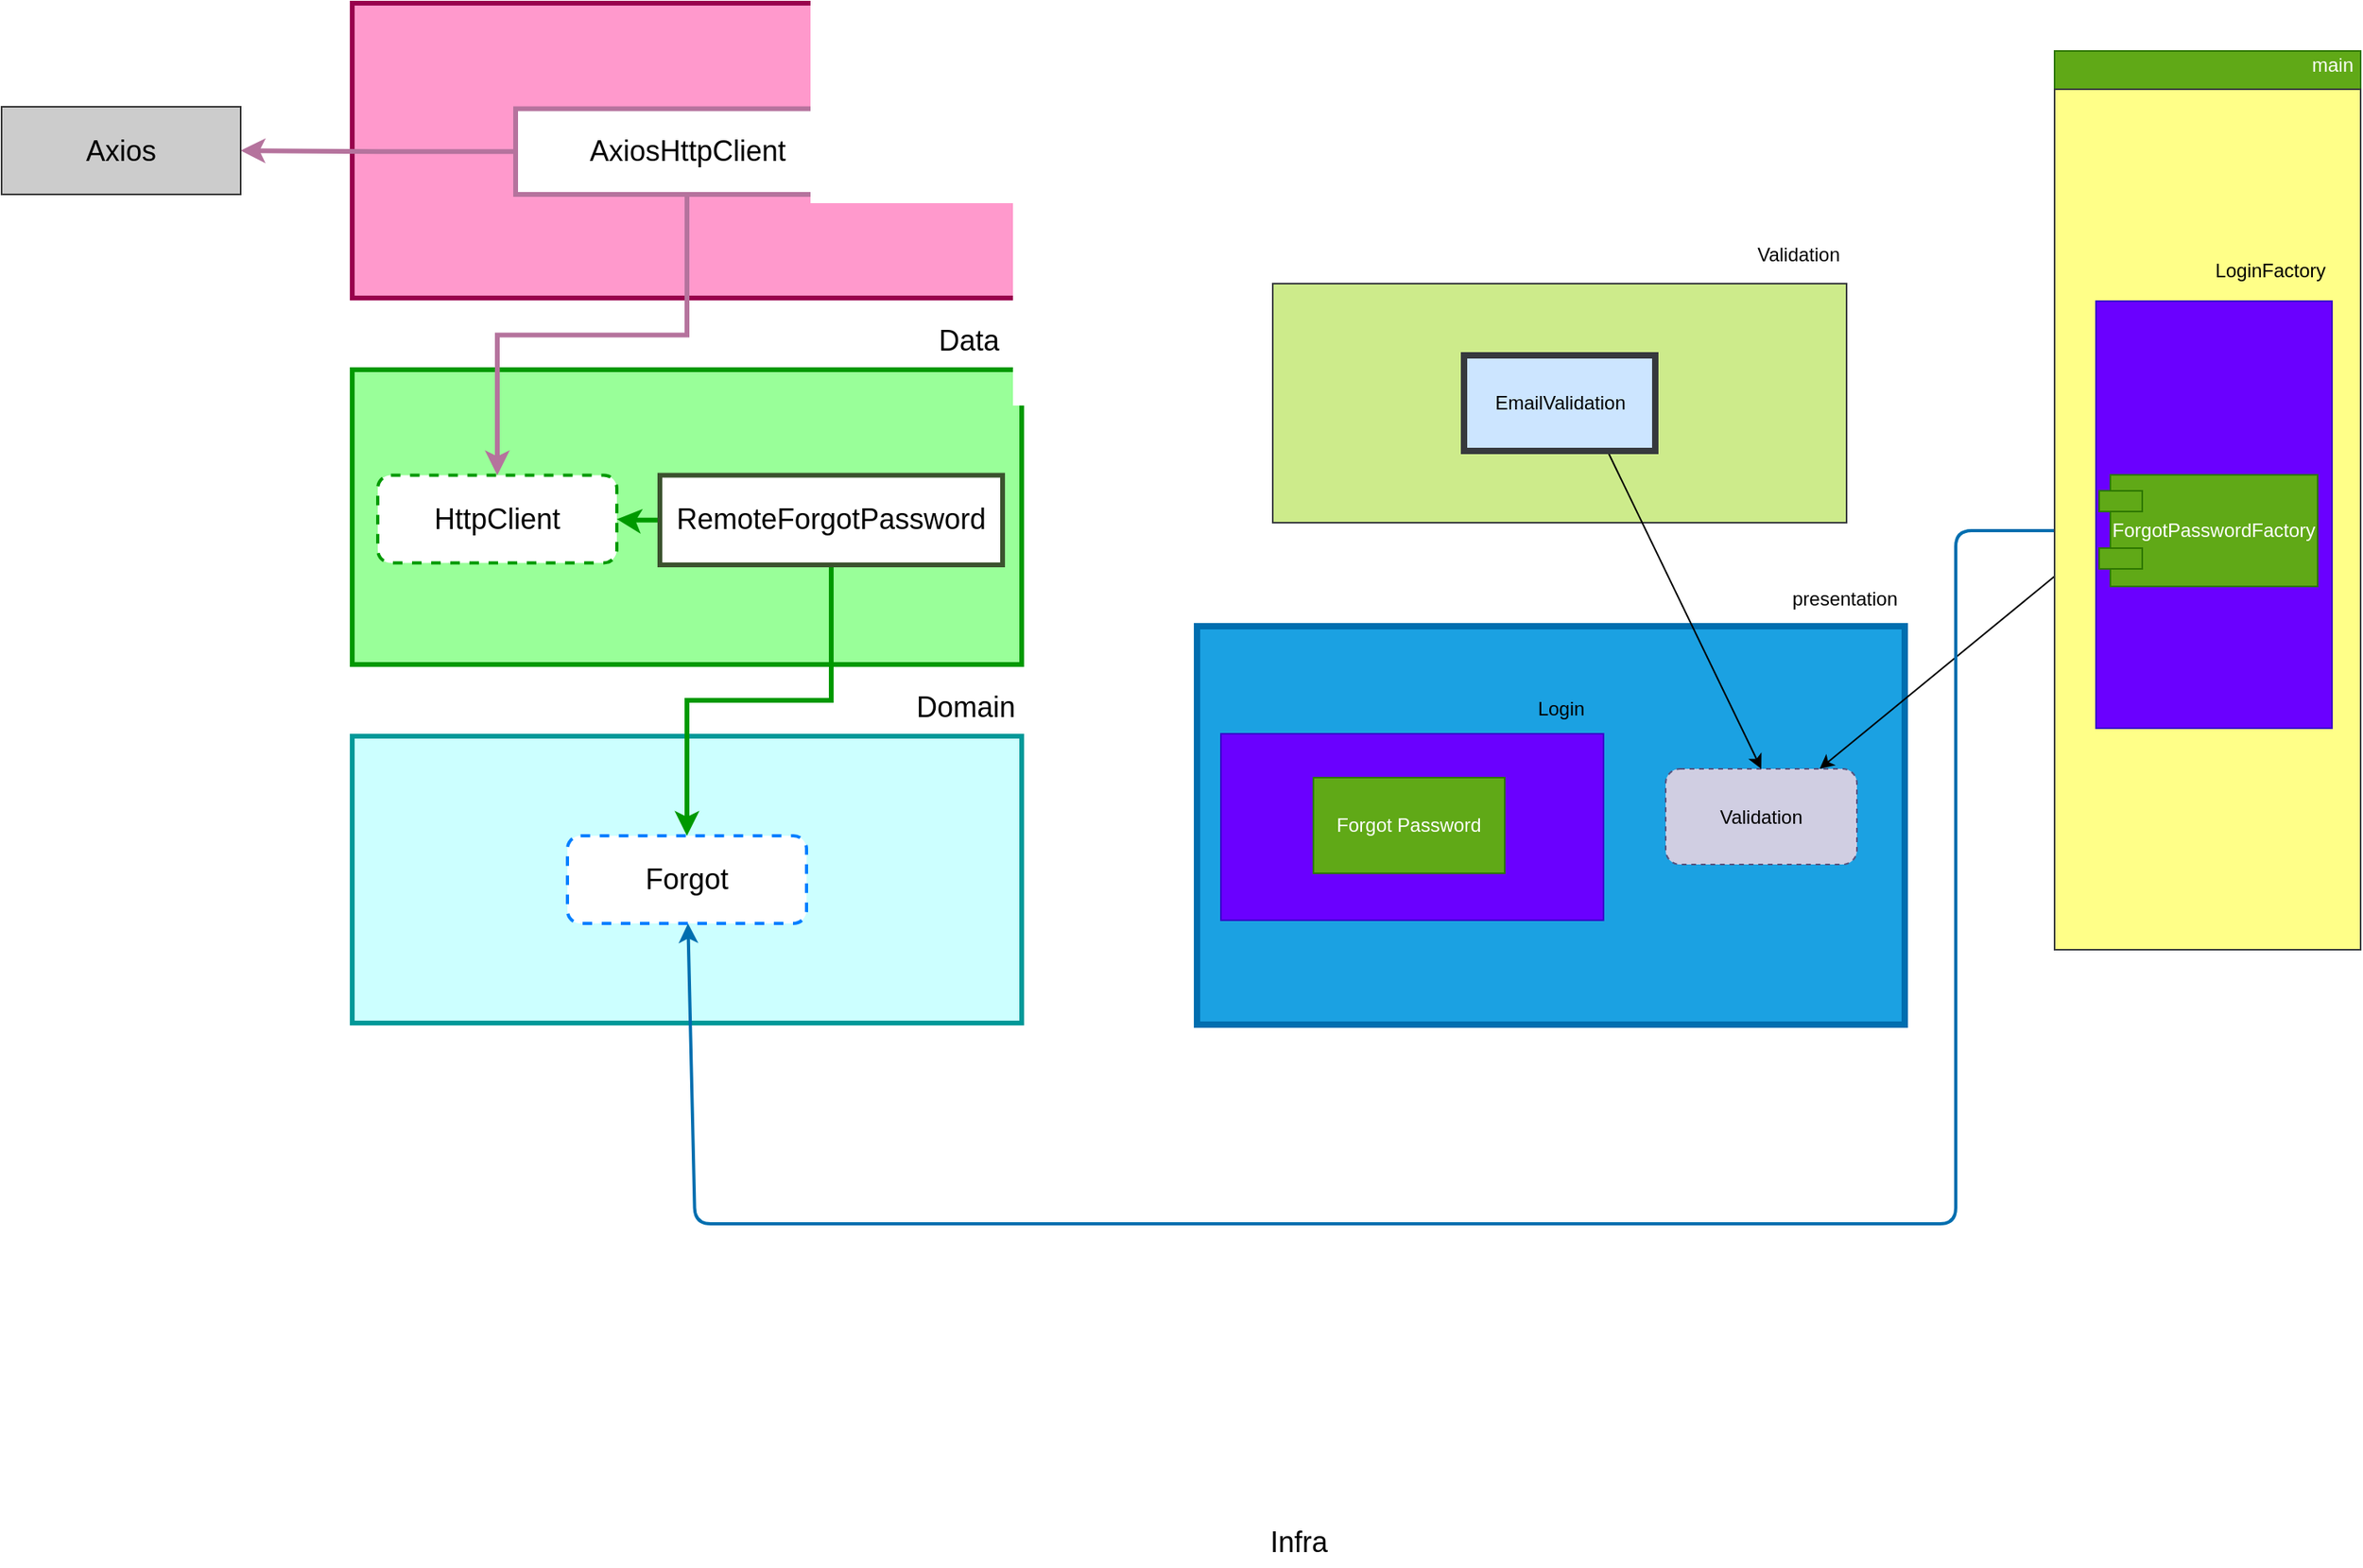 <mxfile>
    <diagram id="4MKmfktMwuYXlTs8W7bY" name="Page-1">
        <mxGraphModel dx="2337" dy="1617" grid="0" gridSize="10" guides="1" tooltips="1" connect="1" arrows="1" fold="1" page="0" pageScale="1" pageWidth="827" pageHeight="1169" math="0" shadow="0">
            <root>
                <mxCell id="0"/>
                <mxCell id="1" parent="0"/>
                <mxCell id="19" value="" style="rounded=0;whiteSpace=wrap;html=1;fillColor=#CCFFFF;strokeColor=#009999;strokeWidth=3;fontSize=18;" parent="1" vertex="1">
                    <mxGeometry x="-423" y="-206" width="420" height="180" as="geometry"/>
                </mxCell>
                <mxCell id="5" value="" style="whiteSpace=wrap;html=1;fillColor=#1ba1e2;fontColor=#ffffff;strokeColor=#006EAF;strokeWidth=4;" parent="1" vertex="1">
                    <mxGeometry x="107" y="-275" width="444" height="250" as="geometry"/>
                </mxCell>
                <mxCell id="2" value="" style="rounded=0;whiteSpace=wrap;html=1;fillColor=#6a00ff;fontColor=#ffffff;strokeColor=#3700CC;" parent="1" vertex="1">
                    <mxGeometry x="122" y="-207.5" width="240" height="117" as="geometry"/>
                </mxCell>
                <mxCell id="3" value="Login&lt;br&gt;" style="text;html=1;align=center;verticalAlign=middle;resizable=0;points=[];autosize=1;strokeColor=none;fillColor=none;" parent="1" vertex="1">
                    <mxGeometry x="315" y="-232" width="39" height="18" as="geometry"/>
                </mxCell>
                <mxCell id="14" style="edgeStyle=none;html=1;exitX=0;exitY=0.5;exitDx=0;exitDy=0;fontColor=#000000;" parent="1" source="17" target="11" edge="1">
                    <mxGeometry relative="1" as="geometry"/>
                </mxCell>
                <mxCell id="35" style="edgeStyle=none;html=1;exitX=0;exitY=0.5;exitDx=0;exitDy=0;fontColor=#000000;strokeWidth=2;fillColor=#1ba1e2;strokeColor=#006EAF;" parent="1" source="17" target="20" edge="1">
                    <mxGeometry relative="1" as="geometry">
                        <Array as="points">
                            <mxPoint x="583" y="-335"/>
                            <mxPoint x="583" y="100"/>
                            <mxPoint x="-208" y="100"/>
                        </Array>
                    </mxGeometry>
                </mxCell>
                <mxCell id="4" value="Forgot Password" style="rounded=0;whiteSpace=wrap;html=1;fillColor=#60a917;fontColor=#ffffff;strokeColor=#2D7600;shadow=0;glass=0;" parent="1" vertex="1">
                    <mxGeometry x="180" y="-180" width="120" height="60" as="geometry"/>
                </mxCell>
                <mxCell id="6" value="presentation" style="text;html=1;align=center;verticalAlign=middle;resizable=0;points=[];autosize=1;strokeColor=none;fillColor=none;" parent="1" vertex="1">
                    <mxGeometry x="475" y="-301" width="76" height="18" as="geometry"/>
                </mxCell>
                <mxCell id="9" value="" style="whiteSpace=wrap;html=1;fillColor=#cdeb8b;strokeColor=#36393d;" parent="1" vertex="1">
                    <mxGeometry x="154.5" y="-490" width="360" height="150" as="geometry"/>
                </mxCell>
                <mxCell id="10" value="Validation&lt;br&gt;" style="text;html=1;align=center;verticalAlign=middle;resizable=0;points=[];autosize=1;strokeColor=none;fillColor=none;" parent="1" vertex="1">
                    <mxGeometry x="452.5" y="-517" width="62" height="18" as="geometry"/>
                </mxCell>
                <mxCell id="11" value="&lt;font color=&quot;#000000&quot;&gt;Validation&lt;/font&gt;" style="rounded=1;whiteSpace=wrap;html=1;fillColor=#d0cee2;strokeColor=#56517e;dashed=1;" parent="1" vertex="1">
                    <mxGeometry x="401" y="-185.5" width="120" height="60" as="geometry"/>
                </mxCell>
                <mxCell id="18" value="" style="rounded=0;whiteSpace=wrap;html=1;fillColor=#99FF99;strokeColor=#009900;strokeWidth=3;fontSize=18;" parent="1" vertex="1">
                    <mxGeometry x="-423" y="-436" width="420" height="185" as="geometry"/>
                </mxCell>
                <mxCell id="20" value="&lt;font style=&quot;font-size: 18px&quot; color=&quot;#000000&quot;&gt;Forgot&lt;/font&gt;" style="rounded=1;whiteSpace=wrap;html=1;strokeColor=#007FFF;dashed=1;strokeWidth=2;fillColor=#FFFFFF;" parent="1" vertex="1">
                    <mxGeometry x="-288" y="-143.5" width="150" height="55" as="geometry"/>
                </mxCell>
                <mxCell id="21" value="Domain" style="text;html=1;strokeColor=none;fillColor=none;align=center;verticalAlign=middle;whiteSpace=wrap;rounded=0;fontSize=18;" parent="1" vertex="1">
                    <mxGeometry x="-68" y="-239" width="60" height="30" as="geometry"/>
                </mxCell>
                <mxCell id="22" style="edgeStyle=orthogonalEdgeStyle;rounded=0;orthogonalLoop=1;jettySize=auto;html=1;exitX=0.5;exitY=1;exitDx=0;exitDy=0;fontSize=18;strokeWidth=3;fillColor=#d5e8d4;strokeColor=#009900;" parent="1" source="24" target="20" edge="1">
                    <mxGeometry relative="1" as="geometry"/>
                </mxCell>
                <mxCell id="23" style="edgeStyle=orthogonalEdgeStyle;rounded=0;orthogonalLoop=1;jettySize=auto;html=1;exitX=0;exitY=0.5;exitDx=0;exitDy=0;fontSize=18;strokeColor=#009900;strokeWidth=3;" parent="1" source="24" target="26" edge="1">
                    <mxGeometry relative="1" as="geometry"/>
                </mxCell>
                <mxCell id="24" value="&lt;font style=&quot;font-size: 18px&quot; color=&quot;#000000&quot;&gt;RemoteForgotPassword&lt;/font&gt;" style="rounded=0;whiteSpace=wrap;html=1;strokeColor=#3B522E;strokeWidth=3;fillColor=#FFFFFF;" parent="1" vertex="1">
                    <mxGeometry x="-230" y="-369.75" width="215" height="56.25" as="geometry"/>
                </mxCell>
                <mxCell id="25" value="Data&lt;br&gt;" style="text;html=1;strokeColor=none;fillColor=none;align=center;verticalAlign=middle;whiteSpace=wrap;rounded=0;fontSize=18;" parent="1" vertex="1">
                    <mxGeometry x="-66" y="-469" width="60" height="30" as="geometry"/>
                </mxCell>
                <mxCell id="26" value="&lt;font style=&quot;font-size: 18px&quot; color=&quot;#000000&quot;&gt;HttpClient&lt;/font&gt;" style="rounded=1;whiteSpace=wrap;html=1;strokeColor=#009900;dashed=1;strokeWidth=2;fillColor=#FFFFFF;" parent="1" vertex="1">
                    <mxGeometry x="-407" y="-369.75" width="150" height="55" as="geometry"/>
                </mxCell>
                <mxCell id="27" value="" style="rounded=0;whiteSpace=wrap;html=1;fillColor=#FF99CC;strokeColor=#99004D;strokeWidth=3;fontSize=18;" parent="1" vertex="1">
                    <mxGeometry x="-423" y="-666" width="420" height="185" as="geometry"/>
                </mxCell>
                <mxCell id="28" style="edgeStyle=orthogonalEdgeStyle;rounded=0;orthogonalLoop=1;jettySize=auto;html=1;exitX=0;exitY=0.5;exitDx=0;exitDy=0;fontSize=18;strokeColor=#B5739D;strokeWidth=3;" parent="1" source="30" target="32" edge="1">
                    <mxGeometry relative="1" as="geometry"/>
                </mxCell>
                <mxCell id="29" style="edgeStyle=orthogonalEdgeStyle;rounded=0;orthogonalLoop=1;jettySize=auto;html=1;exitX=0.5;exitY=1;exitDx=0;exitDy=0;fontSize=18;strokeColor=#B5739D;strokeWidth=3;" parent="1" source="30" target="26" edge="1">
                    <mxGeometry relative="1" as="geometry"/>
                </mxCell>
                <mxCell id="30" value="&lt;font style=&quot;font-size: 18px&quot; color=&quot;#000000&quot;&gt;AxiosHttpClient&lt;/font&gt;" style="rounded=0;whiteSpace=wrap;html=1;strokeColor=#B5739D;strokeWidth=3;fillColor=#FFFFFF;" parent="1" vertex="1">
                    <mxGeometry x="-320.5" y="-599.75" width="215" height="53.75" as="geometry"/>
                </mxCell>
                <mxCell id="31" value="Infra" style="text;html=1;strokeColor=none;fillColor=none;align=center;verticalAlign=middle;whiteSpace=wrap;rounded=0;fontSize=18;" parent="1" vertex="1">
                    <mxGeometry x="141" y="285" width="60" height="30" as="geometry"/>
                </mxCell>
                <mxCell id="32" value="&lt;font style=&quot;font-size: 18px&quot; color=&quot;#000000&quot;&gt;Axios&lt;/font&gt;" style="rounded=0;whiteSpace=wrap;html=1;strokeColor=#333333;fillColor=#CCCCCC;" parent="1" vertex="1">
                    <mxGeometry x="-643" y="-601" width="150" height="55" as="geometry"/>
                </mxCell>
                <mxCell id="34" style="edgeStyle=none;html=1;exitX=0.75;exitY=1;exitDx=0;exitDy=0;fontColor=#FFFFFF;entryX=0.5;entryY=0;entryDx=0;entryDy=0;" parent="1" source="33" target="11" edge="1">
                    <mxGeometry relative="1" as="geometry"/>
                </mxCell>
                <mxCell id="33" value="&lt;font color=&quot;#000000&quot;&gt;EmailValidation&lt;/font&gt;" style="whiteSpace=wrap;html=1;rounded=0;shadow=0;glass=0;strokeWidth=4;fillColor=#cce5ff;strokeColor=#36393d;" parent="1" vertex="1">
                    <mxGeometry x="274.5" y="-445" width="120" height="60" as="geometry"/>
                </mxCell>
                <mxCell id="38" value="" style="group;fillColor=#60a917;fontColor=#ffffff;strokeColor=#2D7600;" parent="1" vertex="1" connectable="0">
                    <mxGeometry x="645" y="-636" width="192" height="564" as="geometry"/>
                </mxCell>
                <mxCell id="15" value="" style="whiteSpace=wrap;html=1;rounded=0;shadow=0;fillColor=#ffff88;strokeColor=#36393d;" parent="38" vertex="1">
                    <mxGeometry y="24" width="192" height="540" as="geometry"/>
                </mxCell>
                <mxCell id="16" value="&lt;font color=&quot;#ffffff&quot;&gt;main&lt;/font&gt;" style="text;html=1;align=center;verticalAlign=middle;resizable=0;points=[];autosize=1;strokeColor=none;fillColor=none;fontColor=#000000;" parent="38" vertex="1">
                    <mxGeometry x="156" width="36" height="18" as="geometry"/>
                </mxCell>
                <mxCell id="39" value="" style="group" parent="38" vertex="1" connectable="0">
                    <mxGeometry x="26" y="157" width="163" height="268" as="geometry"/>
                </mxCell>
                <mxCell id="36" value="" style="whiteSpace=wrap;html=1;rounded=0;shadow=0;glass=0;fontColor=#ffffff;fillColor=#6a00ff;strokeColor=#3700CC;" parent="39" vertex="1">
                    <mxGeometry width="148" height="268" as="geometry"/>
                </mxCell>
                <mxCell id="17" value="ForgotPasswordFactory" style="whiteSpace=wrap;html=1;rounded=0;shadow=0;glass=0;fontColor=#ffffff;fillColor=#60a917;strokeColor=#2D7600;sketch=0;absoluteArcSize=0;noLabel=0;portConstraintRotation=0;fixDash=0;autosize=0;container=0;dropTarget=0;collapsible=0;expand=1;recursiveResize=1;part=0;metaEdit=0;backgroundOutline=0;resizeWidth=0;resizeHeight=0;" parent="39" vertex="1">
                    <mxGeometry x="9" y="109" width="130" height="70" as="geometry">
                        <mxRectangle x="9" y="109" width="154" height="18" as="alternateBounds"/>
                    </mxGeometry>
                </mxCell>
                <mxCell id="41" value="" style="whiteSpace=wrap;html=1;rounded=0;shadow=0;glass=0;comic=0;sketch=0;jiggle=39;fontColor=#ffffff;fillColor=#60a917;strokeColor=#2D7600;" parent="39" vertex="1">
                    <mxGeometry x="2" y="119" width="27" height="13" as="geometry"/>
                </mxCell>
                <mxCell id="42" value="" style="whiteSpace=wrap;html=1;rounded=0;shadow=0;glass=0;comic=0;sketch=0;jiggle=39;fontColor=#ffffff;fillColor=#60a917;strokeColor=#2D7600;" parent="39" vertex="1">
                    <mxGeometry x="2" y="155" width="27" height="13" as="geometry"/>
                </mxCell>
                <mxCell id="40" value="&lt;font color=&quot;#000000&quot;&gt;LoginFactory&lt;/font&gt;" style="text;html=1;align=center;verticalAlign=middle;resizable=0;points=[];autosize=1;strokeColor=none;fillColor=none;" parent="38" vertex="1">
                    <mxGeometry x="95" y="129" width="79" height="18" as="geometry"/>
                </mxCell>
            </root>
        </mxGraphModel>
    </diagram>
</mxfile>
